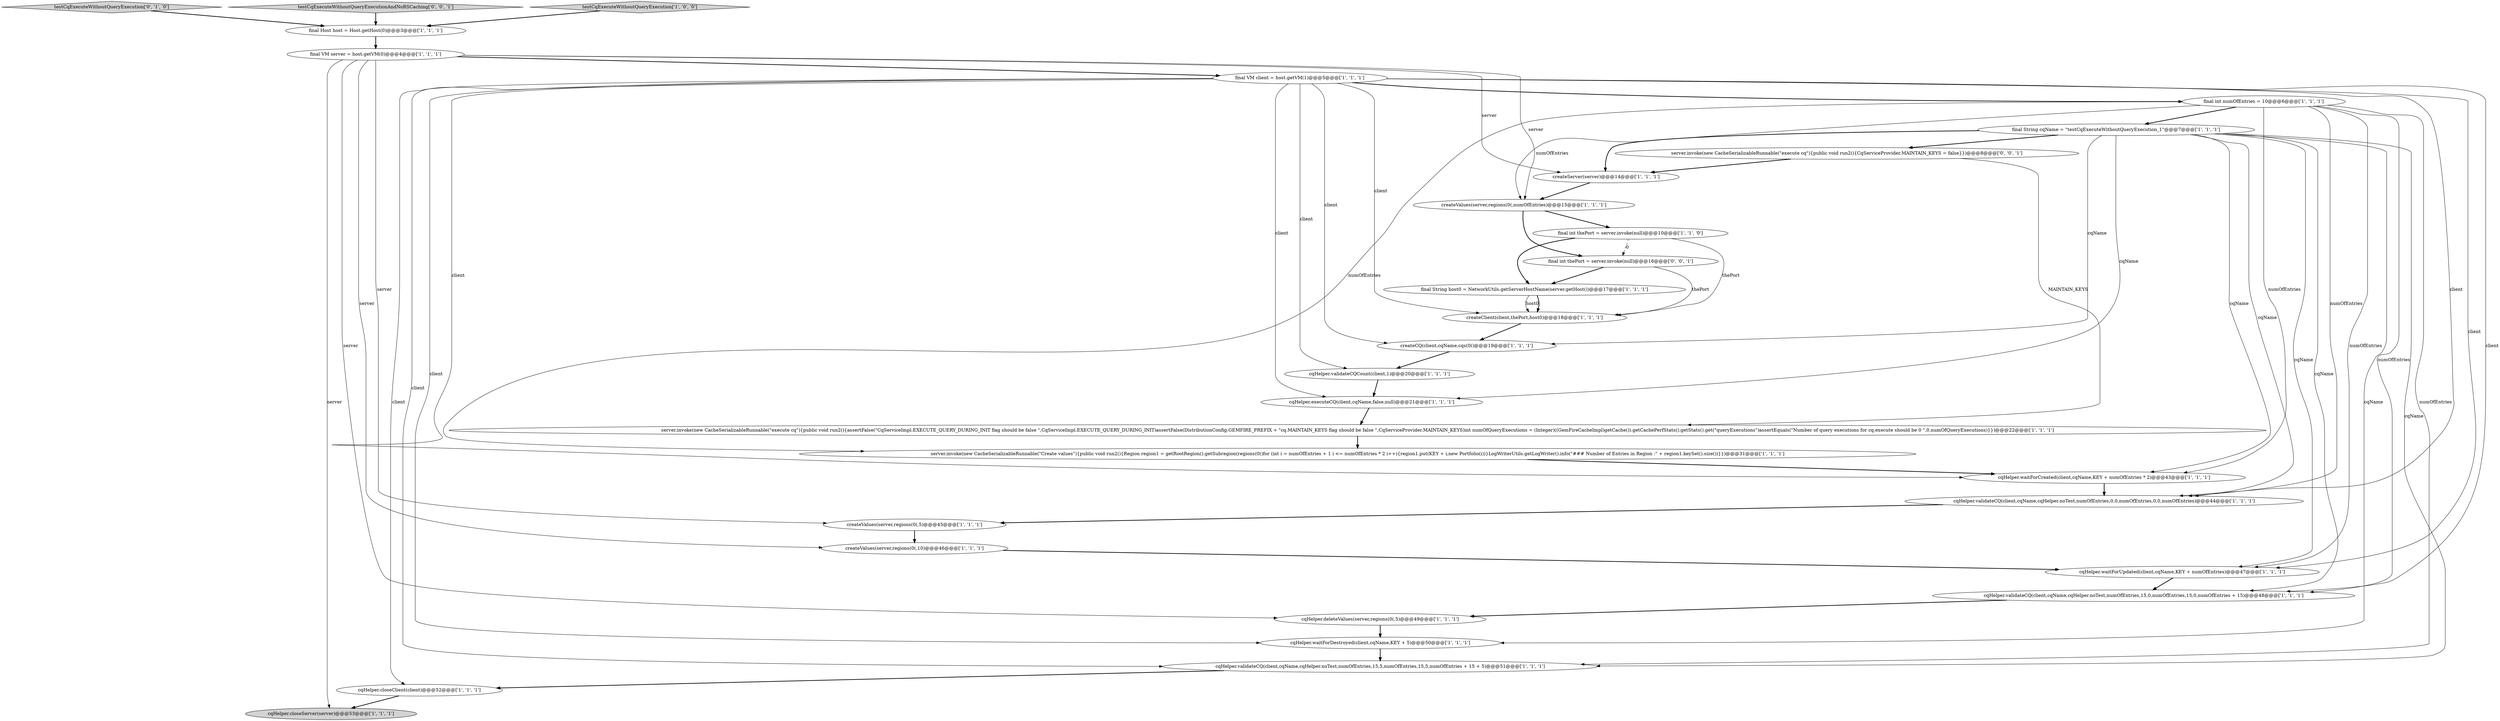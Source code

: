 digraph {
20 [style = filled, label = "cqHelper.deleteValues(server,regions(0(,5)@@@49@@@['1', '1', '1']", fillcolor = white, shape = ellipse image = "AAA0AAABBB1BBB"];
7 [style = filled, label = "final int numOfEntries = 10@@@6@@@['1', '1', '1']", fillcolor = white, shape = ellipse image = "AAA0AAABBB1BBB"];
10 [style = filled, label = "createValues(server,regions(0(,5)@@@45@@@['1', '1', '1']", fillcolor = white, shape = ellipse image = "AAA0AAABBB1BBB"];
28 [style = filled, label = "server.invoke(new CacheSerializableRunnable(\"execute cq\"){public void run2(){CqServiceProvider.MAINTAIN_KEYS = false}})@@@8@@@['0', '0', '1']", fillcolor = white, shape = ellipse image = "AAA0AAABBB3BBB"];
17 [style = filled, label = "final VM server = host.getVM(0)@@@4@@@['1', '1', '1']", fillcolor = white, shape = ellipse image = "AAA0AAABBB1BBB"];
27 [style = filled, label = "testCqExecuteWithoutQueryExecution['0', '1', '0']", fillcolor = lightgray, shape = diamond image = "AAA0AAABBB2BBB"];
12 [style = filled, label = "createCQ(client,cqName,cqs(0()@@@19@@@['1', '1', '1']", fillcolor = white, shape = ellipse image = "AAA0AAABBB1BBB"];
26 [style = filled, label = "server.invoke(new CacheSerializableRunnable(\"execute cq\"){public void run2(){assertFalse(\"CqServiceImpl.EXECUTE_QUERY_DURING_INIT flag should be false \",CqServiceImpl.EXECUTE_QUERY_DURING_INIT)assertFalse(DistributionConfig.GEMFIRE_PREFIX + \"cq.MAINTAIN_KEYS flag should be false \",CqServiceProvider.MAINTAIN_KEYS)int numOfQueryExecutions = (Integer)((GemFireCacheImpl)getCache()).getCachePerfStats().getStats().get(\"queryExecutions\")assertEquals(\"Number of query executions for cq.execute should be 0 \",0,numOfQueryExecutions)}})@@@22@@@['1', '1', '1']", fillcolor = white, shape = ellipse image = "AAA0AAABBB1BBB"];
3 [style = filled, label = "cqHelper.validateCQCount(client,1)@@@20@@@['1', '1', '1']", fillcolor = white, shape = ellipse image = "AAA0AAABBB1BBB"];
16 [style = filled, label = "cqHelper.closeServer(server)@@@53@@@['1', '1', '1']", fillcolor = lightgray, shape = ellipse image = "AAA0AAABBB1BBB"];
9 [style = filled, label = "cqHelper.waitForCreated(client,cqName,KEY + numOfEntries * 2)@@@43@@@['1', '1', '1']", fillcolor = white, shape = ellipse image = "AAA0AAABBB1BBB"];
15 [style = filled, label = "cqHelper.waitForDestroyed(client,cqName,KEY + 5)@@@50@@@['1', '1', '1']", fillcolor = white, shape = ellipse image = "AAA0AAABBB1BBB"];
5 [style = filled, label = "final String host0 = NetworkUtils.getServerHostName(server.getHost())@@@17@@@['1', '1', '1']", fillcolor = white, shape = ellipse image = "AAA0AAABBB1BBB"];
29 [style = filled, label = "testCqExecuteWithoutQueryExecutionAndNoRSCaching['0', '0', '1']", fillcolor = lightgray, shape = diamond image = "AAA0AAABBB3BBB"];
1 [style = filled, label = "cqHelper.closeClient(client)@@@52@@@['1', '1', '1']", fillcolor = white, shape = ellipse image = "AAA0AAABBB1BBB"];
21 [style = filled, label = "cqHelper.validateCQ(client,cqName,cqHelper.noTest,numOfEntries,15,0,numOfEntries,15,0,numOfEntries + 15)@@@48@@@['1', '1', '1']", fillcolor = white, shape = ellipse image = "AAA0AAABBB1BBB"];
4 [style = filled, label = "testCqExecuteWithoutQueryExecution['1', '0', '0']", fillcolor = lightgray, shape = diamond image = "AAA0AAABBB1BBB"];
0 [style = filled, label = "createValues(server,regions(0(,numOfEntries)@@@15@@@['1', '1', '1']", fillcolor = white, shape = ellipse image = "AAA0AAABBB1BBB"];
22 [style = filled, label = "createServer(server)@@@14@@@['1', '1', '1']", fillcolor = white, shape = ellipse image = "AAA0AAABBB1BBB"];
23 [style = filled, label = "final VM client = host.getVM(1)@@@5@@@['1', '1', '1']", fillcolor = white, shape = ellipse image = "AAA0AAABBB1BBB"];
25 [style = filled, label = "createClient(client,thePort,host0)@@@18@@@['1', '1', '1']", fillcolor = white, shape = ellipse image = "AAA0AAABBB1BBB"];
13 [style = filled, label = "cqHelper.validateCQ(client,cqName,cqHelper.noTest,numOfEntries,0,0,numOfEntries,0,0,numOfEntries)@@@44@@@['1', '1', '1']", fillcolor = white, shape = ellipse image = "AAA0AAABBB1BBB"];
19 [style = filled, label = "server.invoke(new CacheSerializableRunnable(\"Create values\"){public void run2(){Region region1 = getRootRegion().getSubregion(regions(0()for (int i = numOfEntries + 1 i <= numOfEntries * 2 i++){region1.put(KEY + i,new Portfolio(i))}LogWriterUtils.getLogWriter().info(\"### Number of Entries in Region :\" + region1.keySet().size())}})@@@31@@@['1', '1', '1']", fillcolor = white, shape = ellipse image = "AAA0AAABBB1BBB"];
24 [style = filled, label = "final String cqName = \"testCqExecuteWithoutQueryExecution_1\"@@@7@@@['1', '1', '1']", fillcolor = white, shape = ellipse image = "AAA0AAABBB1BBB"];
2 [style = filled, label = "cqHelper.executeCQ(client,cqName,false,null)@@@21@@@['1', '1', '1']", fillcolor = white, shape = ellipse image = "AAA0AAABBB1BBB"];
11 [style = filled, label = "createValues(server,regions(0(,10)@@@46@@@['1', '1', '1']", fillcolor = white, shape = ellipse image = "AAA0AAABBB1BBB"];
30 [style = filled, label = "final int thePort = server.invoke(null)@@@16@@@['0', '0', '1']", fillcolor = white, shape = ellipse image = "AAA0AAABBB3BBB"];
8 [style = filled, label = "final int thePort = server.invoke(null)@@@10@@@['1', '1', '0']", fillcolor = white, shape = ellipse image = "AAA0AAABBB1BBB"];
6 [style = filled, label = "cqHelper.validateCQ(client,cqName,cqHelper.noTest,numOfEntries,15,5,numOfEntries,15,5,numOfEntries + 15 + 5)@@@51@@@['1', '1', '1']", fillcolor = white, shape = ellipse image = "AAA0AAABBB1BBB"];
18 [style = filled, label = "final Host host = Host.getHost(0)@@@3@@@['1', '1', '1']", fillcolor = white, shape = ellipse image = "AAA0AAABBB1BBB"];
14 [style = filled, label = "cqHelper.waitForUpdated(client,cqName,KEY + numOfEntries)@@@47@@@['1', '1', '1']", fillcolor = white, shape = ellipse image = "AAA0AAABBB1BBB"];
7->6 [style = solid, label="numOfEntries"];
30->25 [style = solid, label="thePort"];
7->0 [style = solid, label="numOfEntries"];
23->25 [style = solid, label="client"];
7->24 [style = bold, label=""];
19->9 [style = bold, label=""];
2->26 [style = bold, label=""];
8->5 [style = bold, label=""];
5->25 [style = solid, label="host0"];
3->2 [style = bold, label=""];
17->10 [style = solid, label="server"];
17->16 [style = solid, label="server"];
14->21 [style = bold, label=""];
22->0 [style = bold, label=""];
17->0 [style = solid, label="server"];
23->9 [style = solid, label="client"];
24->12 [style = solid, label="cqName"];
8->25 [style = solid, label="thePort"];
20->15 [style = bold, label=""];
24->13 [style = solid, label="cqName"];
9->13 [style = bold, label=""];
24->6 [style = solid, label="cqName"];
24->15 [style = solid, label="cqName"];
23->6 [style = solid, label="client"];
7->9 [style = solid, label="numOfEntries"];
24->9 [style = solid, label="cqName"];
10->11 [style = bold, label=""];
0->8 [style = bold, label=""];
7->21 [style = solid, label="numOfEntries"];
23->2 [style = solid, label="client"];
7->14 [style = solid, label="numOfEntries"];
17->22 [style = solid, label="server"];
25->12 [style = bold, label=""];
11->14 [style = bold, label=""];
15->6 [style = bold, label=""];
7->19 [style = solid, label="numOfEntries"];
24->21 [style = solid, label="cqName"];
24->22 [style = bold, label=""];
23->13 [style = solid, label="client"];
26->19 [style = bold, label=""];
28->22 [style = bold, label=""];
23->14 [style = solid, label="client"];
8->30 [style = dashed, label="0"];
24->14 [style = solid, label="cqName"];
21->20 [style = bold, label=""];
24->2 [style = solid, label="cqName"];
5->25 [style = bold, label=""];
12->3 [style = bold, label=""];
23->1 [style = solid, label="client"];
23->12 [style = solid, label="client"];
30->5 [style = bold, label=""];
23->3 [style = solid, label="client"];
28->26 [style = solid, label="MAINTAIN_KEYS"];
17->11 [style = solid, label="server"];
17->20 [style = solid, label="server"];
7->13 [style = solid, label="numOfEntries"];
23->7 [style = bold, label=""];
17->23 [style = bold, label=""];
27->18 [style = bold, label=""];
0->30 [style = bold, label=""];
18->17 [style = bold, label=""];
23->15 [style = solid, label="client"];
13->10 [style = bold, label=""];
1->16 [style = bold, label=""];
24->28 [style = bold, label=""];
29->18 [style = bold, label=""];
23->21 [style = solid, label="client"];
6->1 [style = bold, label=""];
4->18 [style = bold, label=""];
}
